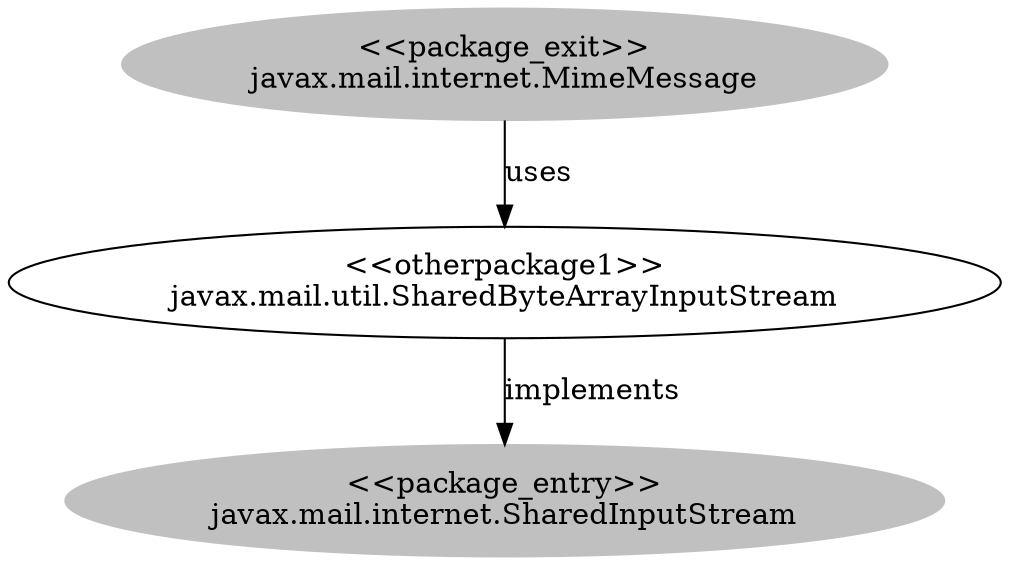 digraph cd {
	javax_mail_internet_MimeMessage [label="<<package_exit>>
javax.mail.internet.MimeMessage",style=filled,color="grey"];
	javax_mail_internet_SharedInputStream [label="<<package_entry>>
javax.mail.internet.SharedInputStream",style=filled,color="grey"];
	javax_mail_util_SharedByteArrayInputStream [label="<<otherpackage1>>
javax.mail.util.SharedByteArrayInputStream"];
	javax_mail_internet_MimeMessage -> javax_mail_util_SharedByteArrayInputStream [label=uses];
	javax_mail_util_SharedByteArrayInputStream -> javax_mail_internet_SharedInputStream [label=implements];
}
